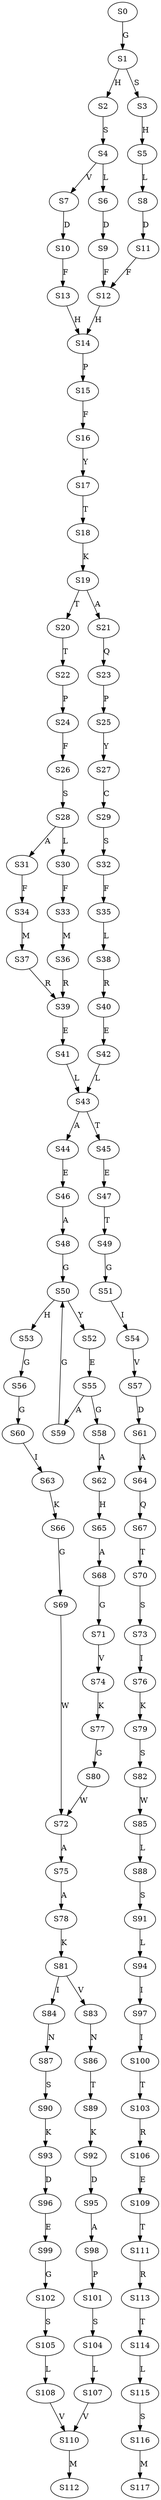 strict digraph  {
	S0 -> S1 [ label = G ];
	S1 -> S2 [ label = H ];
	S1 -> S3 [ label = S ];
	S2 -> S4 [ label = S ];
	S3 -> S5 [ label = H ];
	S4 -> S6 [ label = L ];
	S4 -> S7 [ label = V ];
	S5 -> S8 [ label = L ];
	S6 -> S9 [ label = D ];
	S7 -> S10 [ label = D ];
	S8 -> S11 [ label = D ];
	S9 -> S12 [ label = F ];
	S10 -> S13 [ label = F ];
	S11 -> S12 [ label = F ];
	S12 -> S14 [ label = H ];
	S13 -> S14 [ label = H ];
	S14 -> S15 [ label = P ];
	S15 -> S16 [ label = F ];
	S16 -> S17 [ label = Y ];
	S17 -> S18 [ label = T ];
	S18 -> S19 [ label = K ];
	S19 -> S20 [ label = T ];
	S19 -> S21 [ label = A ];
	S20 -> S22 [ label = T ];
	S21 -> S23 [ label = Q ];
	S22 -> S24 [ label = P ];
	S23 -> S25 [ label = P ];
	S24 -> S26 [ label = F ];
	S25 -> S27 [ label = Y ];
	S26 -> S28 [ label = S ];
	S27 -> S29 [ label = C ];
	S28 -> S30 [ label = L ];
	S28 -> S31 [ label = A ];
	S29 -> S32 [ label = S ];
	S30 -> S33 [ label = F ];
	S31 -> S34 [ label = F ];
	S32 -> S35 [ label = F ];
	S33 -> S36 [ label = M ];
	S34 -> S37 [ label = M ];
	S35 -> S38 [ label = L ];
	S36 -> S39 [ label = R ];
	S37 -> S39 [ label = R ];
	S38 -> S40 [ label = R ];
	S39 -> S41 [ label = E ];
	S40 -> S42 [ label = E ];
	S41 -> S43 [ label = L ];
	S42 -> S43 [ label = L ];
	S43 -> S44 [ label = A ];
	S43 -> S45 [ label = T ];
	S44 -> S46 [ label = E ];
	S45 -> S47 [ label = E ];
	S46 -> S48 [ label = A ];
	S47 -> S49 [ label = T ];
	S48 -> S50 [ label = G ];
	S49 -> S51 [ label = G ];
	S50 -> S52 [ label = Y ];
	S50 -> S53 [ label = H ];
	S51 -> S54 [ label = I ];
	S52 -> S55 [ label = E ];
	S53 -> S56 [ label = G ];
	S54 -> S57 [ label = V ];
	S55 -> S58 [ label = G ];
	S55 -> S59 [ label = A ];
	S56 -> S60 [ label = G ];
	S57 -> S61 [ label = D ];
	S58 -> S62 [ label = A ];
	S59 -> S50 [ label = G ];
	S60 -> S63 [ label = I ];
	S61 -> S64 [ label = A ];
	S62 -> S65 [ label = H ];
	S63 -> S66 [ label = K ];
	S64 -> S67 [ label = Q ];
	S65 -> S68 [ label = A ];
	S66 -> S69 [ label = G ];
	S67 -> S70 [ label = T ];
	S68 -> S71 [ label = G ];
	S69 -> S72 [ label = W ];
	S70 -> S73 [ label = S ];
	S71 -> S74 [ label = V ];
	S72 -> S75 [ label = A ];
	S73 -> S76 [ label = I ];
	S74 -> S77 [ label = K ];
	S75 -> S78 [ label = A ];
	S76 -> S79 [ label = K ];
	S77 -> S80 [ label = G ];
	S78 -> S81 [ label = K ];
	S79 -> S82 [ label = S ];
	S80 -> S72 [ label = W ];
	S81 -> S83 [ label = V ];
	S81 -> S84 [ label = I ];
	S82 -> S85 [ label = W ];
	S83 -> S86 [ label = N ];
	S84 -> S87 [ label = N ];
	S85 -> S88 [ label = L ];
	S86 -> S89 [ label = T ];
	S87 -> S90 [ label = S ];
	S88 -> S91 [ label = S ];
	S89 -> S92 [ label = K ];
	S90 -> S93 [ label = K ];
	S91 -> S94 [ label = L ];
	S92 -> S95 [ label = D ];
	S93 -> S96 [ label = D ];
	S94 -> S97 [ label = I ];
	S95 -> S98 [ label = A ];
	S96 -> S99 [ label = E ];
	S97 -> S100 [ label = I ];
	S98 -> S101 [ label = P ];
	S99 -> S102 [ label = G ];
	S100 -> S103 [ label = T ];
	S101 -> S104 [ label = S ];
	S102 -> S105 [ label = S ];
	S103 -> S106 [ label = R ];
	S104 -> S107 [ label = L ];
	S105 -> S108 [ label = L ];
	S106 -> S109 [ label = E ];
	S107 -> S110 [ label = V ];
	S108 -> S110 [ label = V ];
	S109 -> S111 [ label = T ];
	S110 -> S112 [ label = M ];
	S111 -> S113 [ label = R ];
	S113 -> S114 [ label = T ];
	S114 -> S115 [ label = L ];
	S115 -> S116 [ label = S ];
	S116 -> S117 [ label = M ];
}
